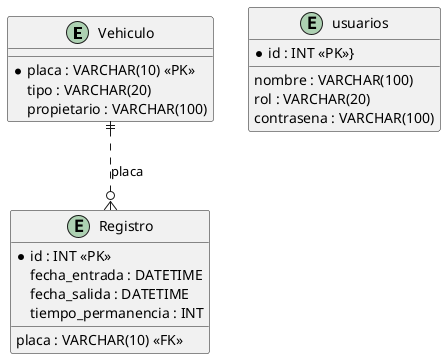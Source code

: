 @startuml
entity Vehiculo {
  * placa : VARCHAR(10) <<PK>>
  tipo : VARCHAR(20)
  propietario : VARCHAR(100)
}


entity Registro {
  * id : INT <<PK>>
  fecha_entrada : DATETIME
  fecha_salida : DATETIME
  tiempo_permanencia : INT
  placa : VARCHAR(10) <<FK>>
}

entity usuarios {
* id : INT <<PK>>}
  nombre : VARCHAR(100)
  rol : VARCHAR(20)
  contrasena : VARCHAR(100)
    }


Vehiculo ||..o{ Registro : placa
@enduml
